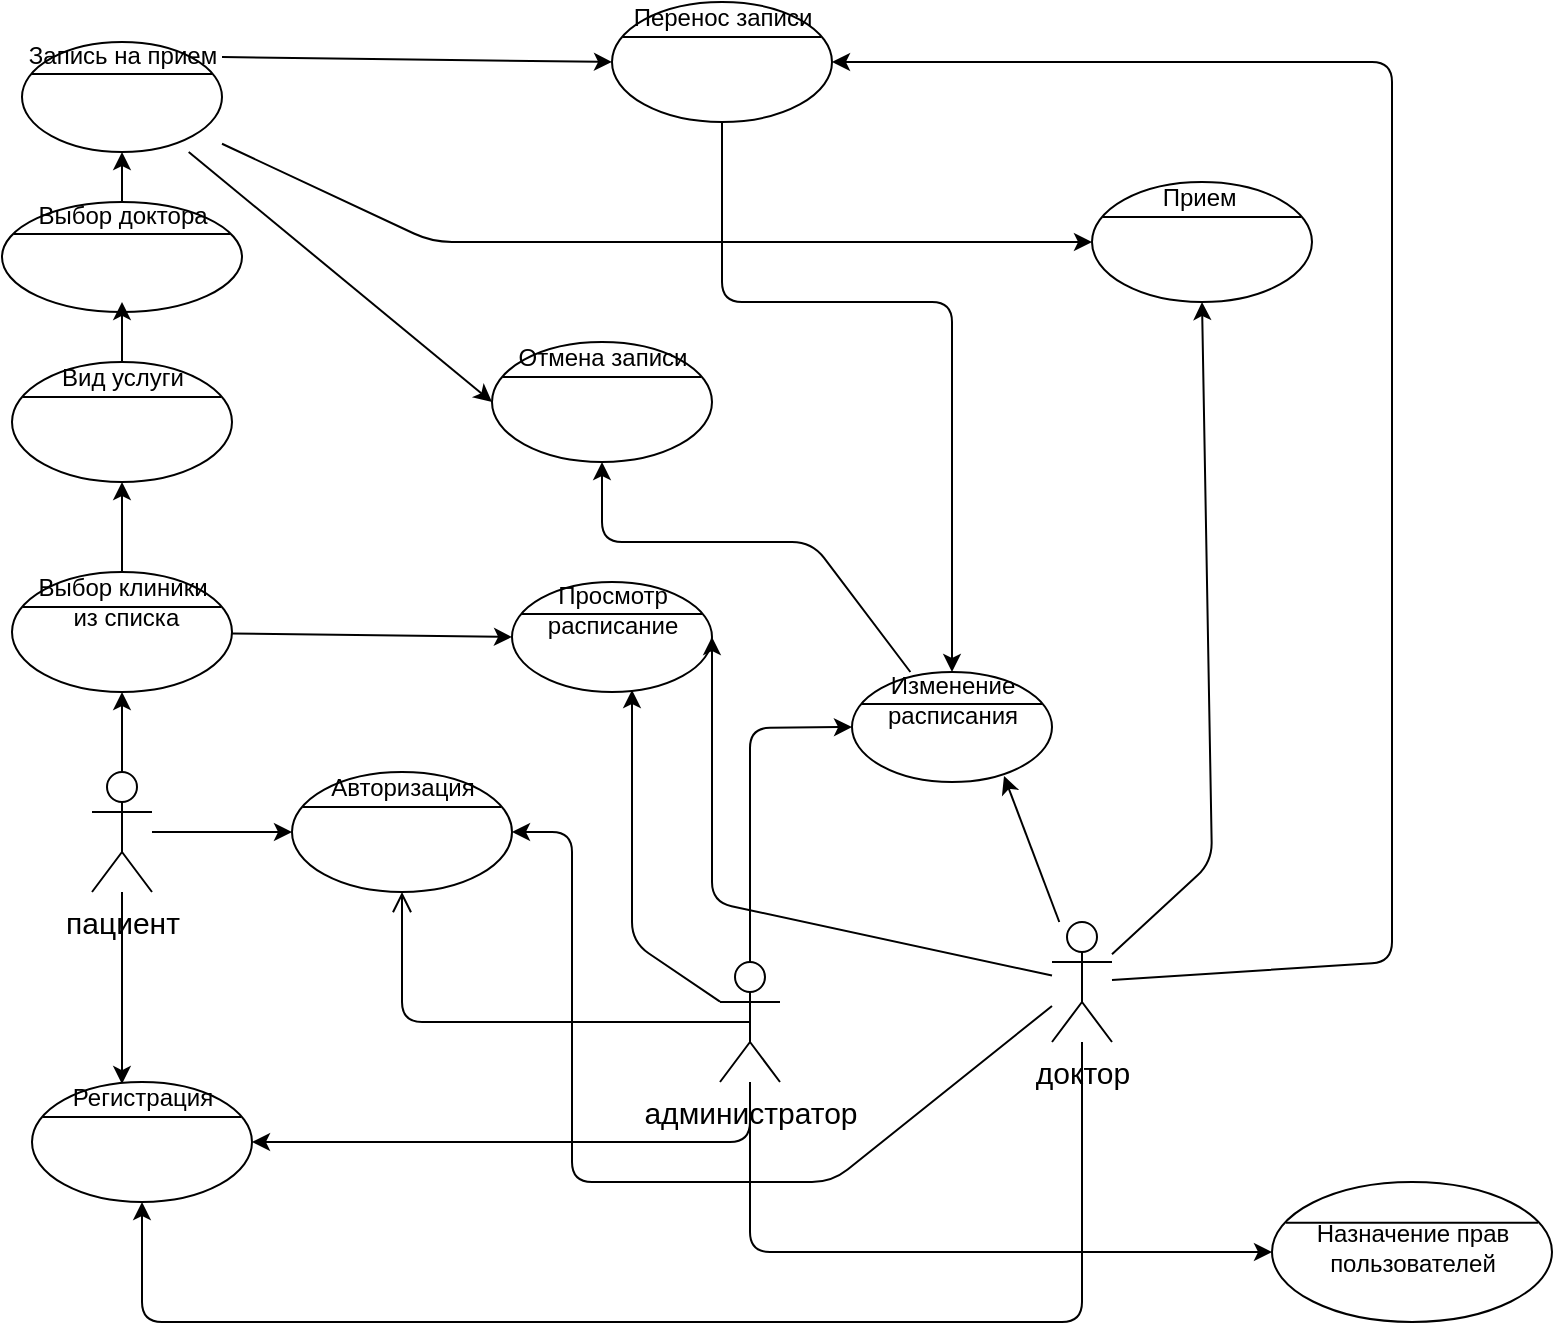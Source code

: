 <mxfile version="19.0.3" type="device"><diagram id="ggYDEeV_3CgnaijYlMCd" name="Страница 1"><mxGraphModel dx="1183" dy="768" grid="1" gridSize="10" guides="1" tooltips="1" connect="1" arrows="1" fold="1" page="1" pageScale="1" pageWidth="827" pageHeight="1169" math="0" shadow="0"><root><mxCell id="0"/><mxCell id="1" parent="0"/><mxCell id="50" value="" style="edgeStyle=none;html=1;entryX=0;entryY=0.5;entryDx=0;entryDy=0;" parent="1" source="2" target="47" edge="1"><mxGeometry relative="1" as="geometry"/></mxCell><mxCell id="79" style="edgeStyle=none;html=1;entryX=0.5;entryY=1;entryDx=0;entryDy=0;" parent="1" source="2" target="3" edge="1"><mxGeometry relative="1" as="geometry"/></mxCell><mxCell id="111" style="edgeStyle=none;html=1;entryX=0.409;entryY=0.067;entryDx=0;entryDy=0;entryPerimeter=0;" parent="1" source="2" target="109" edge="1"><mxGeometry relative="1" as="geometry"><mxPoint x="85" y="630" as="sourcePoint"/></mxGeometry></mxCell><mxCell id="2" value="&lt;font style=&quot;font-size: 15px;&quot;&gt;пациент&lt;/font&gt;" style="shape=umlActor;verticalLabelPosition=bottom;verticalAlign=top;html=1;" parent="1" vertex="1"><mxGeometry x="70" y="535" width="30" height="60" as="geometry"/></mxCell><mxCell id="80" value="" style="edgeStyle=none;html=1;entryX=0.5;entryY=1;entryDx=0;entryDy=0;" parent="1" source="3" target="43" edge="1"><mxGeometry relative="1" as="geometry"/></mxCell><mxCell id="85" style="edgeStyle=none;html=1;entryX=0;entryY=0.5;entryDx=0;entryDy=0;" parent="1" source="3" target="23" edge="1"><mxGeometry relative="1" as="geometry"/></mxCell><mxCell id="3" value="" style="shape=ellipse;container=1;horizontal=1;horizontalStack=0;resizeParent=1;resizeParentMax=0;resizeLast=0;html=1;dashed=0;collapsible=0;" parent="1" vertex="1"><mxGeometry x="30" y="435" width="110" height="60" as="geometry"/></mxCell><mxCell id="4" value="&lt;br&gt;Выбор клиники&lt;br&gt;&amp;nbsp;из списка" style="html=1;strokeColor=none;fillColor=none;align=center;verticalAlign=middle;rotatable=0;" parent="3" vertex="1"><mxGeometry width="110" height="15" as="geometry"/></mxCell><mxCell id="5" value="" style="line;strokeWidth=1;fillColor=none;rotatable=0;labelPosition=right;points=[];portConstraint=eastwest;dashed=0;resizeWidth=1;" parent="3" vertex="1"><mxGeometry x="5.5" y="15" width="99" height="5" as="geometry"/></mxCell><mxCell id="82" style="edgeStyle=none;html=1;entryX=0.5;entryY=1;entryDx=0;entryDy=0;" parent="1" source="17" target="39" edge="1"><mxGeometry relative="1" as="geometry"/></mxCell><mxCell id="17" value="" style="shape=ellipse;container=1;horizontal=1;horizontalStack=0;resizeParent=1;resizeParentMax=0;resizeLast=0;html=1;dashed=0;collapsible=0;" parent="1" vertex="1"><mxGeometry x="25" y="250" width="120" height="55" as="geometry"/></mxCell><mxCell id="18" value="Выбор доктора" style="html=1;strokeColor=none;fillColor=none;align=center;verticalAlign=middle;rotatable=0;" parent="17" vertex="1"><mxGeometry width="120" height="13.75" as="geometry"/></mxCell><mxCell id="19" value="" style="line;strokeWidth=1;fillColor=none;rotatable=0;labelPosition=right;points=[];portConstraint=eastwest;dashed=0;resizeWidth=1;" parent="17" vertex="1"><mxGeometry x="6" y="13.75" width="108" height="4.583" as="geometry"/></mxCell><mxCell id="23" value="" style="shape=ellipse;container=1;horizontal=1;horizontalStack=0;resizeParent=1;resizeParentMax=0;resizeLast=0;html=1;dashed=0;collapsible=0;" parent="1" vertex="1"><mxGeometry x="280" y="440" width="100" height="55" as="geometry"/></mxCell><mxCell id="24" value="&lt;br&gt;Просмотр&lt;br&gt;расписание" style="html=1;strokeColor=none;fillColor=none;align=center;verticalAlign=middle;rotatable=0;" parent="23" vertex="1"><mxGeometry width="100" height="13.75" as="geometry"/></mxCell><mxCell id="25" value="" style="line;strokeWidth=1;fillColor=none;rotatable=0;labelPosition=right;points=[];portConstraint=eastwest;dashed=0;resizeWidth=1;" parent="23" vertex="1"><mxGeometry x="5" y="13.75" width="90" height="4.583" as="geometry"/></mxCell><mxCell id="59" value="" style="edgeStyle=none;html=1;entryX=1;entryY=0.5;entryDx=0;entryDy=0;" parent="1" source="36" target="47" edge="1"><mxGeometry relative="1" as="geometry"><mxPoint x="120" y="530" as="targetPoint"/><Array as="points"><mxPoint x="440" y="740"/><mxPoint x="310" y="740"/><mxPoint x="310" y="565"/></Array></mxGeometry></mxCell><mxCell id="84" style="edgeStyle=none;html=1;entryX=1;entryY=0.5;entryDx=0;entryDy=0;" parent="1" source="36" target="23" edge="1"><mxGeometry relative="1" as="geometry"><Array as="points"><mxPoint x="380" y="600"/></Array></mxGeometry></mxCell><mxCell id="90" style="edgeStyle=none;html=1;entryX=0.76;entryY=0.945;entryDx=0;entryDy=0;entryPerimeter=0;" parent="1" source="36" target="86" edge="1"><mxGeometry relative="1" as="geometry"/></mxCell><mxCell id="100" style="edgeStyle=none;html=1;entryX=0.5;entryY=1;entryDx=0;entryDy=0;" parent="1" source="36" target="96" edge="1"><mxGeometry relative="1" as="geometry"><Array as="points"><mxPoint x="630" y="580"/></Array></mxGeometry></mxCell><mxCell id="107" style="edgeStyle=none;html=1;entryX=1;entryY=0.5;entryDx=0;entryDy=0;" parent="1" source="36" target="101" edge="1"><mxGeometry relative="1" as="geometry"><Array as="points"><mxPoint x="720" y="630"/><mxPoint x="720" y="360"/><mxPoint x="720" y="180"/></Array></mxGeometry></mxCell><mxCell id="113" style="edgeStyle=none;html=1;entryX=0.5;entryY=1;entryDx=0;entryDy=0;" parent="1" source="36" target="108" edge="1"><mxGeometry relative="1" as="geometry"><Array as="points"><mxPoint x="565" y="810"/><mxPoint x="95" y="810"/></Array></mxGeometry></mxCell><mxCell id="36" value="&lt;font style=&quot;font-size: 15px;&quot;&gt;доктор&lt;/font&gt;" style="shape=umlActor;verticalLabelPosition=bottom;verticalAlign=top;html=1;" parent="1" vertex="1"><mxGeometry x="550" y="610" width="30" height="60" as="geometry"/></mxCell><mxCell id="94" style="edgeStyle=none;html=1;entryX=0;entryY=0.5;entryDx=0;entryDy=0;" parent="1" source="39" target="91" edge="1"><mxGeometry relative="1" as="geometry"/></mxCell><mxCell id="99" style="edgeStyle=none;html=1;entryX=0;entryY=0.5;entryDx=0;entryDy=0;" parent="1" source="39" target="96" edge="1"><mxGeometry relative="1" as="geometry"><Array as="points"><mxPoint x="240" y="270"/></Array></mxGeometry></mxCell><mxCell id="39" value="" style="shape=ellipse;container=1;horizontal=1;horizontalStack=0;resizeParent=1;resizeParentMax=0;resizeLast=0;html=1;dashed=0;collapsible=0;" parent="1" vertex="1"><mxGeometry x="35" y="170" width="100" height="55" as="geometry"/></mxCell><mxCell id="40" value="Запись на прием" style="html=1;strokeColor=none;fillColor=none;align=center;verticalAlign=middle;rotatable=0;" parent="39" vertex="1"><mxGeometry width="100" height="13.75" as="geometry"/></mxCell><mxCell id="41" value="" style="line;strokeWidth=1;fillColor=none;rotatable=0;labelPosition=right;points=[];portConstraint=eastwest;dashed=0;resizeWidth=1;" parent="39" vertex="1"><mxGeometry x="5" y="13.75" width="90" height="4.583" as="geometry"/></mxCell><mxCell id="81" value="" style="edgeStyle=none;html=1;entryX=0.5;entryY=0.909;entryDx=0;entryDy=0;entryPerimeter=0;" parent="1" source="43" target="17" edge="1"><mxGeometry relative="1" as="geometry"><mxPoint x="280" y="250" as="targetPoint"/></mxGeometry></mxCell><mxCell id="43" value="" style="shape=ellipse;container=1;horizontal=1;horizontalStack=0;resizeParent=1;resizeParentMax=0;resizeLast=0;html=1;dashed=0;collapsible=0;" parent="1" vertex="1"><mxGeometry x="30" y="330" width="110" height="60" as="geometry"/></mxCell><mxCell id="44" value="Вид услуги" style="html=1;strokeColor=none;fillColor=none;align=center;verticalAlign=middle;rotatable=0;" parent="43" vertex="1"><mxGeometry width="110" height="15" as="geometry"/></mxCell><mxCell id="45" value="" style="line;strokeWidth=1;fillColor=none;rotatable=0;labelPosition=right;points=[];portConstraint=eastwest;dashed=0;resizeWidth=1;" parent="43" vertex="1"><mxGeometry x="5.5" y="15" width="99" height="5" as="geometry"/></mxCell><mxCell id="47" value="" style="shape=ellipse;container=1;horizontal=1;horizontalStack=0;resizeParent=1;resizeParentMax=0;resizeLast=0;html=1;dashed=0;collapsible=0;" parent="1" vertex="1"><mxGeometry x="170" y="535" width="110" height="60" as="geometry"/></mxCell><mxCell id="48" value="Авторизация" style="html=1;strokeColor=none;fillColor=none;align=center;verticalAlign=middle;rotatable=0;" parent="47" vertex="1"><mxGeometry width="110" height="15" as="geometry"/></mxCell><mxCell id="49" value="" style="line;strokeWidth=1;fillColor=none;rotatable=0;labelPosition=right;points=[];portConstraint=eastwest;dashed=0;resizeWidth=1;" parent="47" vertex="1"><mxGeometry x="5.5" y="15" width="99" height="5" as="geometry"/></mxCell><mxCell id="83" style="edgeStyle=none;html=1;entryX=0.6;entryY=0.982;entryDx=0;entryDy=0;entryPerimeter=0;" parent="1" source="71" target="23" edge="1"><mxGeometry relative="1" as="geometry"><Array as="points"><mxPoint x="340" y="620"/></Array></mxGeometry></mxCell><mxCell id="89" style="edgeStyle=none;html=1;entryX=0;entryY=0.5;entryDx=0;entryDy=0;" parent="1" source="71" target="86" edge="1"><mxGeometry relative="1" as="geometry"><mxPoint x="605" y="440" as="targetPoint"/><Array as="points"><mxPoint x="399" y="513"/></Array></mxGeometry></mxCell><mxCell id="112" style="edgeStyle=none;html=1;entryX=1;entryY=0.5;entryDx=0;entryDy=0;" parent="1" source="71" target="108" edge="1"><mxGeometry relative="1" as="geometry"><Array as="points"><mxPoint x="399" y="720"/></Array></mxGeometry></mxCell><mxCell id="117" style="edgeStyle=none;html=1;entryX=0;entryY=0.5;entryDx=0;entryDy=0;" parent="1" source="71" target="114" edge="1"><mxGeometry relative="1" as="geometry"><Array as="points"><mxPoint x="399" y="775"/></Array></mxGeometry></mxCell><mxCell id="71" value="&lt;font style=&quot;font-size: 15px;&quot;&gt;администратор&lt;/font&gt;" style="shape=umlActor;verticalLabelPosition=bottom;verticalAlign=top;html=1;" parent="1" vertex="1"><mxGeometry x="384" y="630" width="30" height="60" as="geometry"/></mxCell><mxCell id="74" value="" style="endArrow=open;startArrow=none;endFill=0;startFill=0;endSize=8;html=1;verticalAlign=bottom;labelBackgroundColor=none;strokeWidth=1;exitX=0.5;exitY=0.5;exitDx=0;exitDy=0;exitPerimeter=0;entryX=0.5;entryY=1;entryDx=0;entryDy=0;" parent="1" source="71" target="47" edge="1"><mxGeometry width="160" relative="1" as="geometry"><mxPoint x="340" y="410" as="sourcePoint"/><mxPoint x="150" y="380" as="targetPoint"/><Array as="points"><mxPoint x="225" y="660"/></Array></mxGeometry></mxCell><mxCell id="95" style="edgeStyle=none;html=1;entryX=0.5;entryY=1;entryDx=0;entryDy=0;" parent="1" source="86" target="91" edge="1"><mxGeometry relative="1" as="geometry"><Array as="points"><mxPoint x="430" y="420"/><mxPoint x="325" y="420"/></Array></mxGeometry></mxCell><mxCell id="86" value="" style="shape=ellipse;container=1;horizontal=1;horizontalStack=0;resizeParent=1;resizeParentMax=0;resizeLast=0;html=1;dashed=0;collapsible=0;" parent="1" vertex="1"><mxGeometry x="450" y="485" width="100" height="55" as="geometry"/></mxCell><mxCell id="87" value="&lt;br&gt;Изменение &lt;br&gt;расписания" style="html=1;strokeColor=none;fillColor=none;align=center;verticalAlign=middle;rotatable=0;" parent="86" vertex="1"><mxGeometry width="100" height="13.75" as="geometry"/></mxCell><mxCell id="88" value="" style="line;strokeWidth=1;fillColor=none;rotatable=0;labelPosition=right;points=[];portConstraint=eastwest;dashed=0;resizeWidth=1;" parent="86" vertex="1"><mxGeometry x="5" y="13.75" width="90" height="4.583" as="geometry"/></mxCell><mxCell id="91" value="" style="shape=ellipse;container=1;horizontal=1;horizontalStack=0;resizeParent=1;resizeParentMax=0;resizeLast=0;html=1;dashed=0;collapsible=0;" parent="1" vertex="1"><mxGeometry x="270" y="320" width="110" height="60" as="geometry"/></mxCell><mxCell id="92" value="Отмена&amp;nbsp;записи" style="html=1;strokeColor=none;fillColor=none;align=center;verticalAlign=middle;rotatable=0;" parent="91" vertex="1"><mxGeometry width="110" height="15" as="geometry"/></mxCell><mxCell id="93" value="" style="line;strokeWidth=1;fillColor=none;rotatable=0;labelPosition=right;points=[];portConstraint=eastwest;dashed=0;resizeWidth=1;" parent="91" vertex="1"><mxGeometry x="5.5" y="15" width="99" height="5" as="geometry"/></mxCell><mxCell id="96" value="" style="shape=ellipse;container=1;horizontal=1;horizontalStack=0;resizeParent=1;resizeParentMax=0;resizeLast=0;html=1;dashed=0;collapsible=0;" parent="1" vertex="1"><mxGeometry x="570" y="240" width="110" height="60" as="geometry"/></mxCell><mxCell id="97" value="Прием&amp;nbsp;" style="html=1;strokeColor=none;fillColor=none;align=center;verticalAlign=middle;rotatable=0;" parent="96" vertex="1"><mxGeometry width="110" height="15" as="geometry"/></mxCell><mxCell id="98" value="" style="line;strokeWidth=1;fillColor=none;rotatable=0;labelPosition=right;points=[];portConstraint=eastwest;dashed=0;resizeWidth=1;" parent="96" vertex="1"><mxGeometry x="5.5" y="15" width="99" height="5" as="geometry"/></mxCell><mxCell id="105" style="edgeStyle=none;html=1;entryX=0.5;entryY=0;entryDx=0;entryDy=0;exitX=0.5;exitY=1;exitDx=0;exitDy=0;" parent="1" source="101" target="87" edge="1"><mxGeometry relative="1" as="geometry"><Array as="points"><mxPoint x="385" y="300"/><mxPoint x="500" y="300"/></Array></mxGeometry></mxCell><mxCell id="101" value="" style="shape=ellipse;container=1;horizontal=1;horizontalStack=0;resizeParent=1;resizeParentMax=0;resizeLast=0;html=1;dashed=0;collapsible=0;" parent="1" vertex="1"><mxGeometry x="330" y="150" width="110" height="60" as="geometry"/></mxCell><mxCell id="102" value="Перенос записи" style="html=1;strokeColor=none;fillColor=none;align=center;verticalAlign=middle;rotatable=0;" parent="101" vertex="1"><mxGeometry width="110" height="15" as="geometry"/></mxCell><mxCell id="103" value="" style="line;strokeWidth=1;fillColor=none;rotatable=0;labelPosition=right;points=[];portConstraint=eastwest;dashed=0;resizeWidth=1;" parent="101" vertex="1"><mxGeometry x="5.5" y="15" width="99" height="5" as="geometry"/></mxCell><mxCell id="104" style="edgeStyle=none;html=1;entryX=0;entryY=0.5;entryDx=0;entryDy=0;" parent="1" source="40" target="101" edge="1"><mxGeometry relative="1" as="geometry"/></mxCell><mxCell id="108" value="" style="shape=ellipse;container=1;horizontal=1;horizontalStack=0;resizeParent=1;resizeParentMax=0;resizeLast=0;html=1;dashed=0;collapsible=0;" parent="1" vertex="1"><mxGeometry x="40" y="690" width="110" height="60" as="geometry"/></mxCell><mxCell id="109" value="Регистрация" style="html=1;strokeColor=none;fillColor=none;align=center;verticalAlign=middle;rotatable=0;" parent="108" vertex="1"><mxGeometry width="110" height="15" as="geometry"/></mxCell><mxCell id="110" value="" style="line;strokeWidth=1;fillColor=none;rotatable=0;labelPosition=right;points=[];portConstraint=eastwest;dashed=0;resizeWidth=1;" parent="108" vertex="1"><mxGeometry x="5.5" y="15" width="99" height="5" as="geometry"/></mxCell><mxCell id="114" value="" style="shape=ellipse;container=1;horizontal=1;horizontalStack=0;resizeParent=1;resizeParentMax=0;resizeLast=0;html=1;dashed=0;collapsible=0;" parent="1" vertex="1"><mxGeometry x="660" y="740" width="140" height="70" as="geometry"/></mxCell><mxCell id="115" value="&lt;br&gt;Назначение прав &lt;br&gt;пользователей" style="html=1;strokeColor=none;fillColor=none;align=center;verticalAlign=middle;rotatable=0;" parent="114" vertex="1"><mxGeometry y="17.5" width="140" height="17.5" as="geometry"/></mxCell><mxCell id="116" value="" style="line;strokeWidth=1;fillColor=none;rotatable=0;labelPosition=right;points=[];portConstraint=eastwest;dashed=0;resizeWidth=1;" parent="114" vertex="1"><mxGeometry x="7" y="17.5" width="126.0" height="5.833" as="geometry"/></mxCell></root></mxGraphModel></diagram></mxfile>